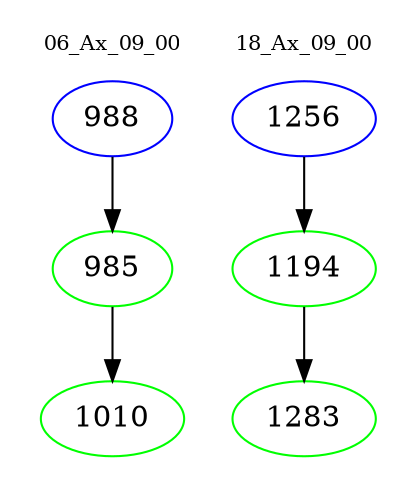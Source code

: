 digraph{
subgraph cluster_0 {
color = white
label = "06_Ax_09_00";
fontsize=10;
T0_988 [label="988", color="blue"]
T0_988 -> T0_985 [color="black"]
T0_985 [label="985", color="green"]
T0_985 -> T0_1010 [color="black"]
T0_1010 [label="1010", color="green"]
}
subgraph cluster_1 {
color = white
label = "18_Ax_09_00";
fontsize=10;
T1_1256 [label="1256", color="blue"]
T1_1256 -> T1_1194 [color="black"]
T1_1194 [label="1194", color="green"]
T1_1194 -> T1_1283 [color="black"]
T1_1283 [label="1283", color="green"]
}
}
